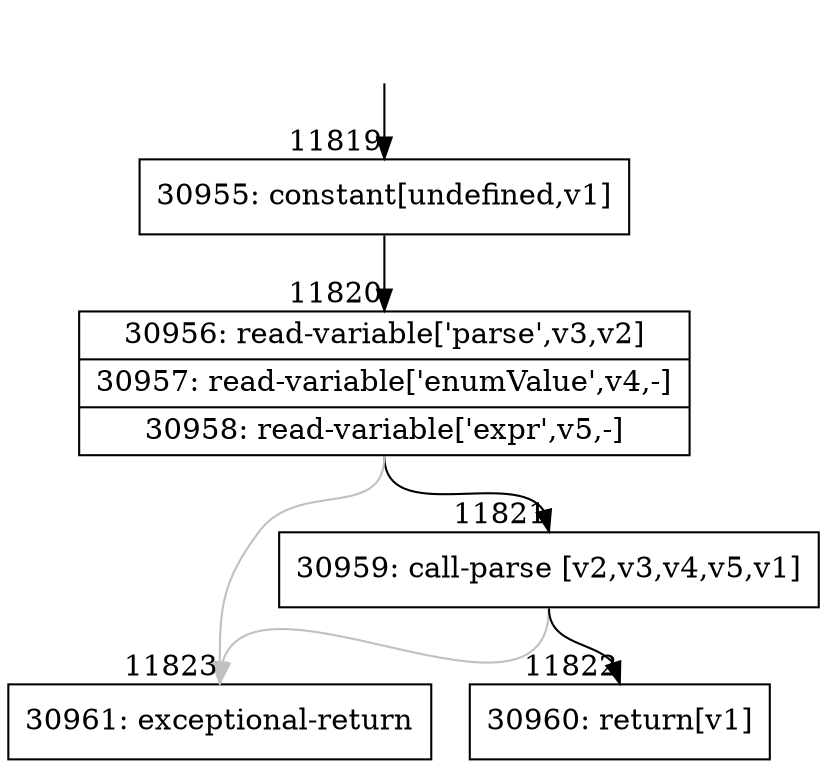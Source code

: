 digraph {
rankdir="TD"
BB_entry919[shape=none,label=""];
BB_entry919 -> BB11819 [tailport=s, headport=n, headlabel="    11819"]
BB11819 [shape=record label="{30955: constant[undefined,v1]}" ] 
BB11819 -> BB11820 [tailport=s, headport=n, headlabel="      11820"]
BB11820 [shape=record label="{30956: read-variable['parse',v3,v2]|30957: read-variable['enumValue',v4,-]|30958: read-variable['expr',v5,-]}" ] 
BB11820 -> BB11821 [tailport=s, headport=n, headlabel="      11821"]
BB11820 -> BB11823 [tailport=s, headport=n, color=gray, headlabel="      11823"]
BB11821 [shape=record label="{30959: call-parse [v2,v3,v4,v5,v1]}" ] 
BB11821 -> BB11822 [tailport=s, headport=n, headlabel="      11822"]
BB11821 -> BB11823 [tailport=s, headport=n, color=gray]
BB11822 [shape=record label="{30960: return[v1]}" ] 
BB11823 [shape=record label="{30961: exceptional-return}" ] 
//#$~ 17370
}
